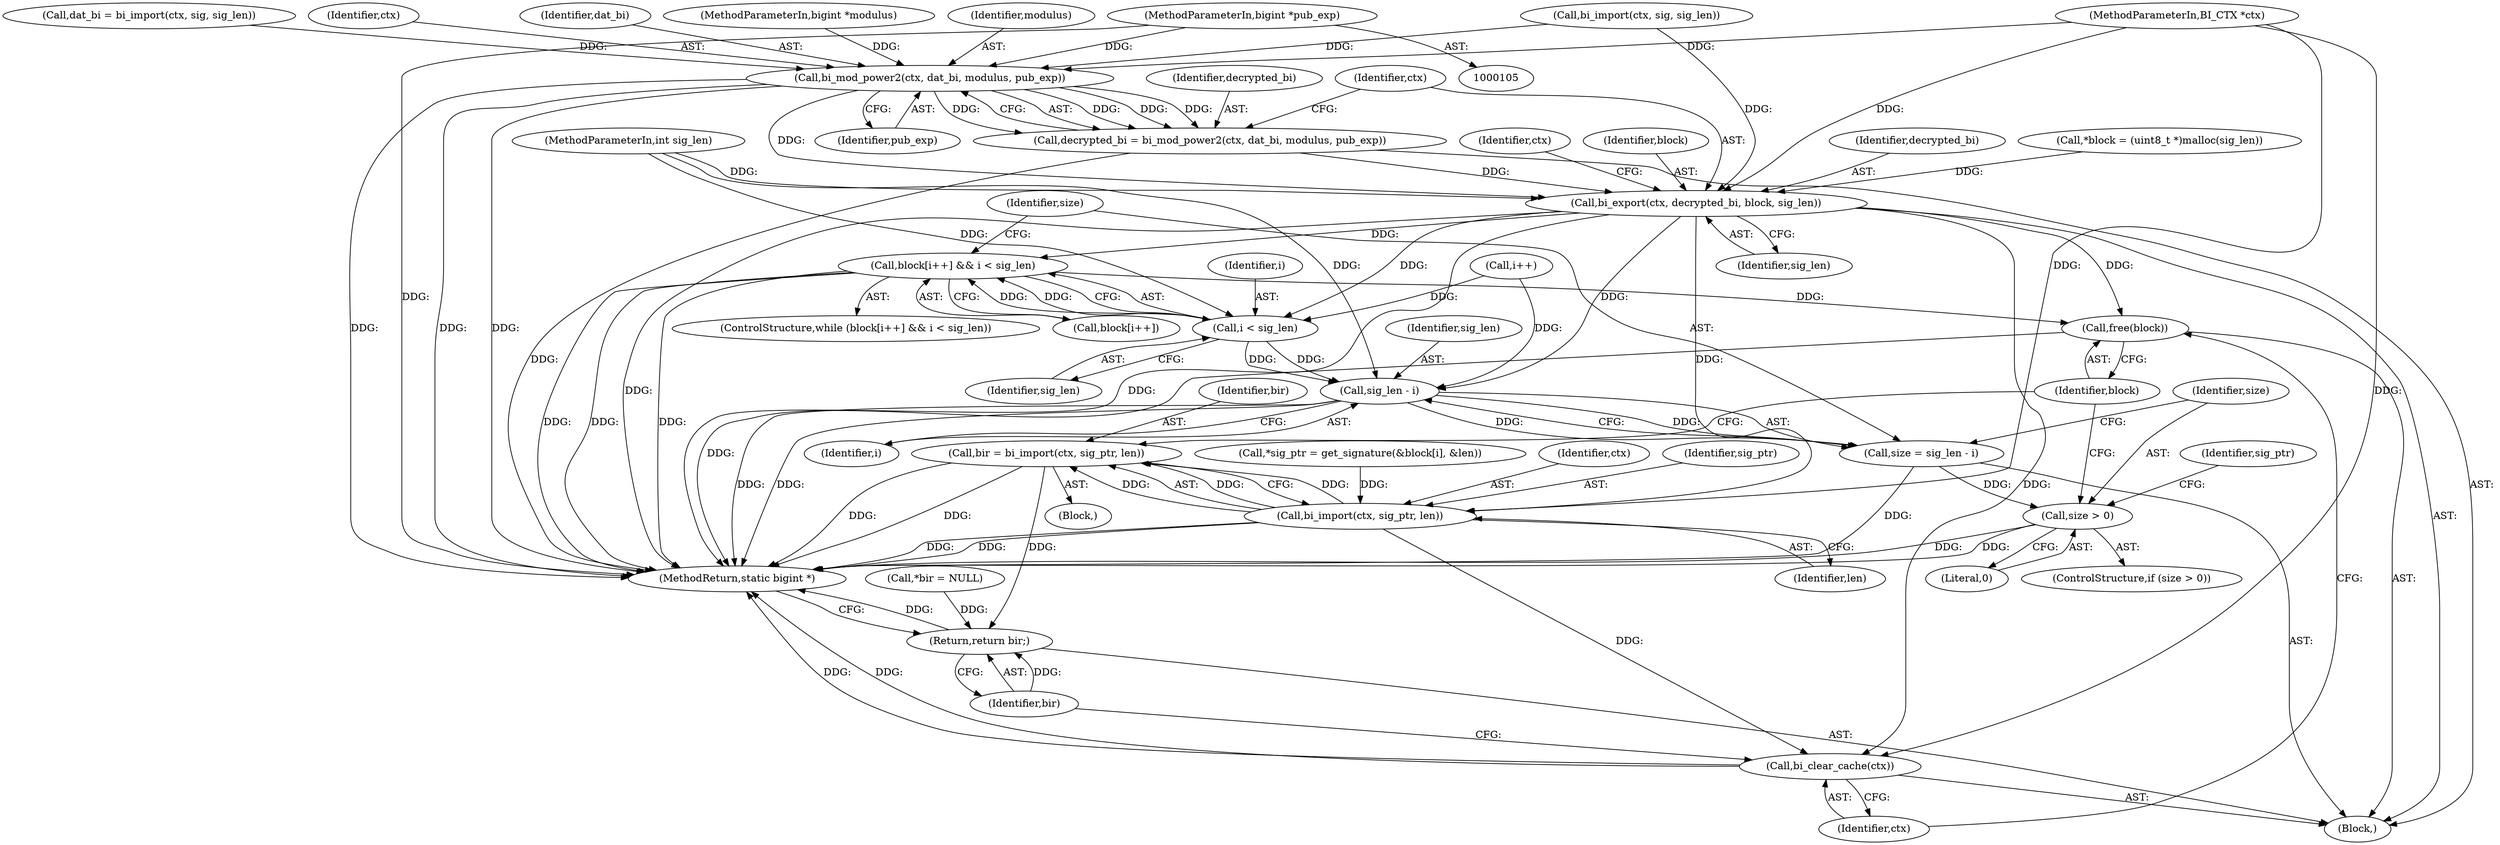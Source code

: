 digraph "1_axtls-8266_5efe2947ab45e81d84b5f707c51d1c64be52f36c_0@pointer" {
"1000110" [label="(MethodParameterIn,bigint *pub_exp)"];
"1000140" [label="(Call,bi_mod_power2(ctx, dat_bi, modulus, pub_exp))"];
"1000138" [label="(Call,decrypted_bi = bi_mod_power2(ctx, dat_bi, modulus, pub_exp))"];
"1000145" [label="(Call,bi_export(ctx, decrypted_bi, block, sig_len))"];
"1000159" [label="(Call,block[i++] && i < sig_len)"];
"1000197" [label="(Call,free(block))"];
"1000164" [label="(Call,i < sig_len)"];
"1000169" [label="(Call,sig_len - i)"];
"1000167" [label="(Call,size = sig_len - i)"];
"1000173" [label="(Call,size > 0)"];
"1000193" [label="(Call,bi_import(ctx, sig_ptr, len))"];
"1000191" [label="(Call,bir = bi_import(ctx, sig_ptr, len))"];
"1000201" [label="(Return,return bir;)"];
"1000199" [label="(Call,bi_clear_cache(ctx))"];
"1000127" [label="(Call,dat_bi = bi_import(ctx, sig, sig_len))"];
"1000159" [label="(Call,block[i++] && i < sig_len)"];
"1000193" [label="(Call,bi_import(ctx, sig_ptr, len))"];
"1000160" [label="(Call,block[i++])"];
"1000173" [label="(Call,size > 0)"];
"1000141" [label="(Identifier,ctx)"];
"1000175" [label="(Literal,0)"];
"1000203" [label="(MethodReturn,static bigint *)"];
"1000179" [label="(Call,*sig_ptr = get_signature(&block[i], &len))"];
"1000191" [label="(Call,bir = bi_import(ctx, sig_ptr, len))"];
"1000139" [label="(Identifier,decrypted_bi)"];
"1000180" [label="(Identifier,sig_ptr)"];
"1000170" [label="(Identifier,sig_len)"];
"1000168" [label="(Identifier,size)"];
"1000194" [label="(Identifier,ctx)"];
"1000192" [label="(Identifier,bir)"];
"1000158" [label="(ControlStructure,while (block[i++] && i < sig_len))"];
"1000195" [label="(Identifier,sig_ptr)"];
"1000108" [label="(MethodParameterIn,int sig_len)"];
"1000196" [label="(Identifier,len)"];
"1000199" [label="(Call,bi_clear_cache(ctx))"];
"1000200" [label="(Identifier,ctx)"];
"1000152" [label="(Identifier,ctx)"];
"1000174" [label="(Identifier,size)"];
"1000162" [label="(Call,i++)"];
"1000202" [label="(Identifier,bir)"];
"1000111" [label="(Block,)"];
"1000142" [label="(Identifier,dat_bi)"];
"1000149" [label="(Identifier,sig_len)"];
"1000190" [label="(Block,)"];
"1000148" [label="(Identifier,block)"];
"1000109" [label="(MethodParameterIn,bigint *modulus)"];
"1000129" [label="(Call,bi_import(ctx, sig, sig_len))"];
"1000146" [label="(Identifier,ctx)"];
"1000143" [label="(Identifier,modulus)"];
"1000171" [label="(Identifier,i)"];
"1000147" [label="(Identifier,decrypted_bi)"];
"1000172" [label="(ControlStructure,if (size > 0))"];
"1000144" [label="(Identifier,pub_exp)"];
"1000169" [label="(Call,sig_len - i)"];
"1000197" [label="(Call,free(block))"];
"1000201" [label="(Return,return bir;)"];
"1000166" [label="(Identifier,sig_len)"];
"1000165" [label="(Identifier,i)"];
"1000121" [label="(Call,*block = (uint8_t *)malloc(sig_len))"];
"1000110" [label="(MethodParameterIn,bigint *pub_exp)"];
"1000106" [label="(MethodParameterIn,BI_CTX *ctx)"];
"1000164" [label="(Call,i < sig_len)"];
"1000145" [label="(Call,bi_export(ctx, decrypted_bi, block, sig_len))"];
"1000198" [label="(Identifier,block)"];
"1000140" [label="(Call,bi_mod_power2(ctx, dat_bi, modulus, pub_exp))"];
"1000167" [label="(Call,size = sig_len - i)"];
"1000117" [label="(Call,*bir = NULL)"];
"1000138" [label="(Call,decrypted_bi = bi_mod_power2(ctx, dat_bi, modulus, pub_exp))"];
"1000110" -> "1000105"  [label="AST: "];
"1000110" -> "1000203"  [label="DDG: "];
"1000110" -> "1000140"  [label="DDG: "];
"1000140" -> "1000138"  [label="AST: "];
"1000140" -> "1000144"  [label="CFG: "];
"1000141" -> "1000140"  [label="AST: "];
"1000142" -> "1000140"  [label="AST: "];
"1000143" -> "1000140"  [label="AST: "];
"1000144" -> "1000140"  [label="AST: "];
"1000138" -> "1000140"  [label="CFG: "];
"1000140" -> "1000203"  [label="DDG: "];
"1000140" -> "1000203"  [label="DDG: "];
"1000140" -> "1000203"  [label="DDG: "];
"1000140" -> "1000138"  [label="DDG: "];
"1000140" -> "1000138"  [label="DDG: "];
"1000140" -> "1000138"  [label="DDG: "];
"1000140" -> "1000138"  [label="DDG: "];
"1000129" -> "1000140"  [label="DDG: "];
"1000106" -> "1000140"  [label="DDG: "];
"1000127" -> "1000140"  [label="DDG: "];
"1000109" -> "1000140"  [label="DDG: "];
"1000140" -> "1000145"  [label="DDG: "];
"1000138" -> "1000111"  [label="AST: "];
"1000139" -> "1000138"  [label="AST: "];
"1000146" -> "1000138"  [label="CFG: "];
"1000138" -> "1000203"  [label="DDG: "];
"1000138" -> "1000145"  [label="DDG: "];
"1000145" -> "1000111"  [label="AST: "];
"1000145" -> "1000149"  [label="CFG: "];
"1000146" -> "1000145"  [label="AST: "];
"1000147" -> "1000145"  [label="AST: "];
"1000148" -> "1000145"  [label="AST: "];
"1000149" -> "1000145"  [label="AST: "];
"1000152" -> "1000145"  [label="CFG: "];
"1000145" -> "1000203"  [label="DDG: "];
"1000145" -> "1000203"  [label="DDG: "];
"1000106" -> "1000145"  [label="DDG: "];
"1000121" -> "1000145"  [label="DDG: "];
"1000129" -> "1000145"  [label="DDG: "];
"1000108" -> "1000145"  [label="DDG: "];
"1000145" -> "1000159"  [label="DDG: "];
"1000145" -> "1000164"  [label="DDG: "];
"1000145" -> "1000169"  [label="DDG: "];
"1000145" -> "1000193"  [label="DDG: "];
"1000145" -> "1000197"  [label="DDG: "];
"1000145" -> "1000199"  [label="DDG: "];
"1000159" -> "1000158"  [label="AST: "];
"1000159" -> "1000160"  [label="CFG: "];
"1000159" -> "1000164"  [label="CFG: "];
"1000160" -> "1000159"  [label="AST: "];
"1000164" -> "1000159"  [label="AST: "];
"1000168" -> "1000159"  [label="CFG: "];
"1000159" -> "1000203"  [label="DDG: "];
"1000159" -> "1000203"  [label="DDG: "];
"1000159" -> "1000203"  [label="DDG: "];
"1000164" -> "1000159"  [label="DDG: "];
"1000164" -> "1000159"  [label="DDG: "];
"1000159" -> "1000197"  [label="DDG: "];
"1000197" -> "1000111"  [label="AST: "];
"1000197" -> "1000198"  [label="CFG: "];
"1000198" -> "1000197"  [label="AST: "];
"1000200" -> "1000197"  [label="CFG: "];
"1000197" -> "1000203"  [label="DDG: "];
"1000164" -> "1000166"  [label="CFG: "];
"1000165" -> "1000164"  [label="AST: "];
"1000166" -> "1000164"  [label="AST: "];
"1000162" -> "1000164"  [label="DDG: "];
"1000108" -> "1000164"  [label="DDG: "];
"1000164" -> "1000169"  [label="DDG: "];
"1000164" -> "1000169"  [label="DDG: "];
"1000169" -> "1000167"  [label="AST: "];
"1000169" -> "1000171"  [label="CFG: "];
"1000170" -> "1000169"  [label="AST: "];
"1000171" -> "1000169"  [label="AST: "];
"1000167" -> "1000169"  [label="CFG: "];
"1000169" -> "1000203"  [label="DDG: "];
"1000169" -> "1000203"  [label="DDG: "];
"1000169" -> "1000167"  [label="DDG: "];
"1000169" -> "1000167"  [label="DDG: "];
"1000108" -> "1000169"  [label="DDG: "];
"1000162" -> "1000169"  [label="DDG: "];
"1000167" -> "1000111"  [label="AST: "];
"1000168" -> "1000167"  [label="AST: "];
"1000174" -> "1000167"  [label="CFG: "];
"1000167" -> "1000203"  [label="DDG: "];
"1000167" -> "1000173"  [label="DDG: "];
"1000173" -> "1000172"  [label="AST: "];
"1000173" -> "1000175"  [label="CFG: "];
"1000174" -> "1000173"  [label="AST: "];
"1000175" -> "1000173"  [label="AST: "];
"1000180" -> "1000173"  [label="CFG: "];
"1000198" -> "1000173"  [label="CFG: "];
"1000173" -> "1000203"  [label="DDG: "];
"1000173" -> "1000203"  [label="DDG: "];
"1000193" -> "1000191"  [label="AST: "];
"1000193" -> "1000196"  [label="CFG: "];
"1000194" -> "1000193"  [label="AST: "];
"1000195" -> "1000193"  [label="AST: "];
"1000196" -> "1000193"  [label="AST: "];
"1000191" -> "1000193"  [label="CFG: "];
"1000193" -> "1000203"  [label="DDG: "];
"1000193" -> "1000203"  [label="DDG: "];
"1000193" -> "1000191"  [label="DDG: "];
"1000193" -> "1000191"  [label="DDG: "];
"1000193" -> "1000191"  [label="DDG: "];
"1000106" -> "1000193"  [label="DDG: "];
"1000179" -> "1000193"  [label="DDG: "];
"1000193" -> "1000199"  [label="DDG: "];
"1000191" -> "1000190"  [label="AST: "];
"1000192" -> "1000191"  [label="AST: "];
"1000198" -> "1000191"  [label="CFG: "];
"1000191" -> "1000203"  [label="DDG: "];
"1000191" -> "1000203"  [label="DDG: "];
"1000191" -> "1000201"  [label="DDG: "];
"1000201" -> "1000111"  [label="AST: "];
"1000201" -> "1000202"  [label="CFG: "];
"1000202" -> "1000201"  [label="AST: "];
"1000203" -> "1000201"  [label="CFG: "];
"1000201" -> "1000203"  [label="DDG: "];
"1000202" -> "1000201"  [label="DDG: "];
"1000117" -> "1000201"  [label="DDG: "];
"1000199" -> "1000111"  [label="AST: "];
"1000199" -> "1000200"  [label="CFG: "];
"1000200" -> "1000199"  [label="AST: "];
"1000202" -> "1000199"  [label="CFG: "];
"1000199" -> "1000203"  [label="DDG: "];
"1000199" -> "1000203"  [label="DDG: "];
"1000106" -> "1000199"  [label="DDG: "];
}
